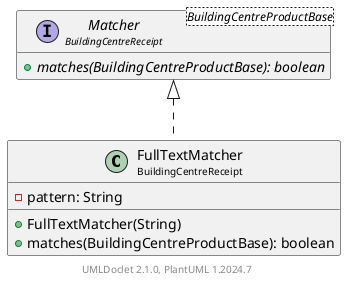 @startuml
    set namespaceSeparator none
    hide empty fields
    hide empty methods

    class "<size:14>FullTextMatcher\n<size:10>BuildingCentreReceipt" as BuildingCentreReceipt.FullTextMatcher [[FullTextMatcher.html]] {
        -pattern: String
        +FullTextMatcher(String)
        +matches(BuildingCentreProductBase): boolean
    }

    interface "<size:14>Matcher\n<size:10>BuildingCentreReceipt" as BuildingCentreReceipt.Matcher<BuildingCentreProductBase> [[Matcher.html]] {
        {abstract} +matches(BuildingCentreProductBase): boolean
    }

    BuildingCentreReceipt.Matcher <|.. BuildingCentreReceipt.FullTextMatcher

    center footer UMLDoclet 2.1.0, PlantUML %version()
@enduml
